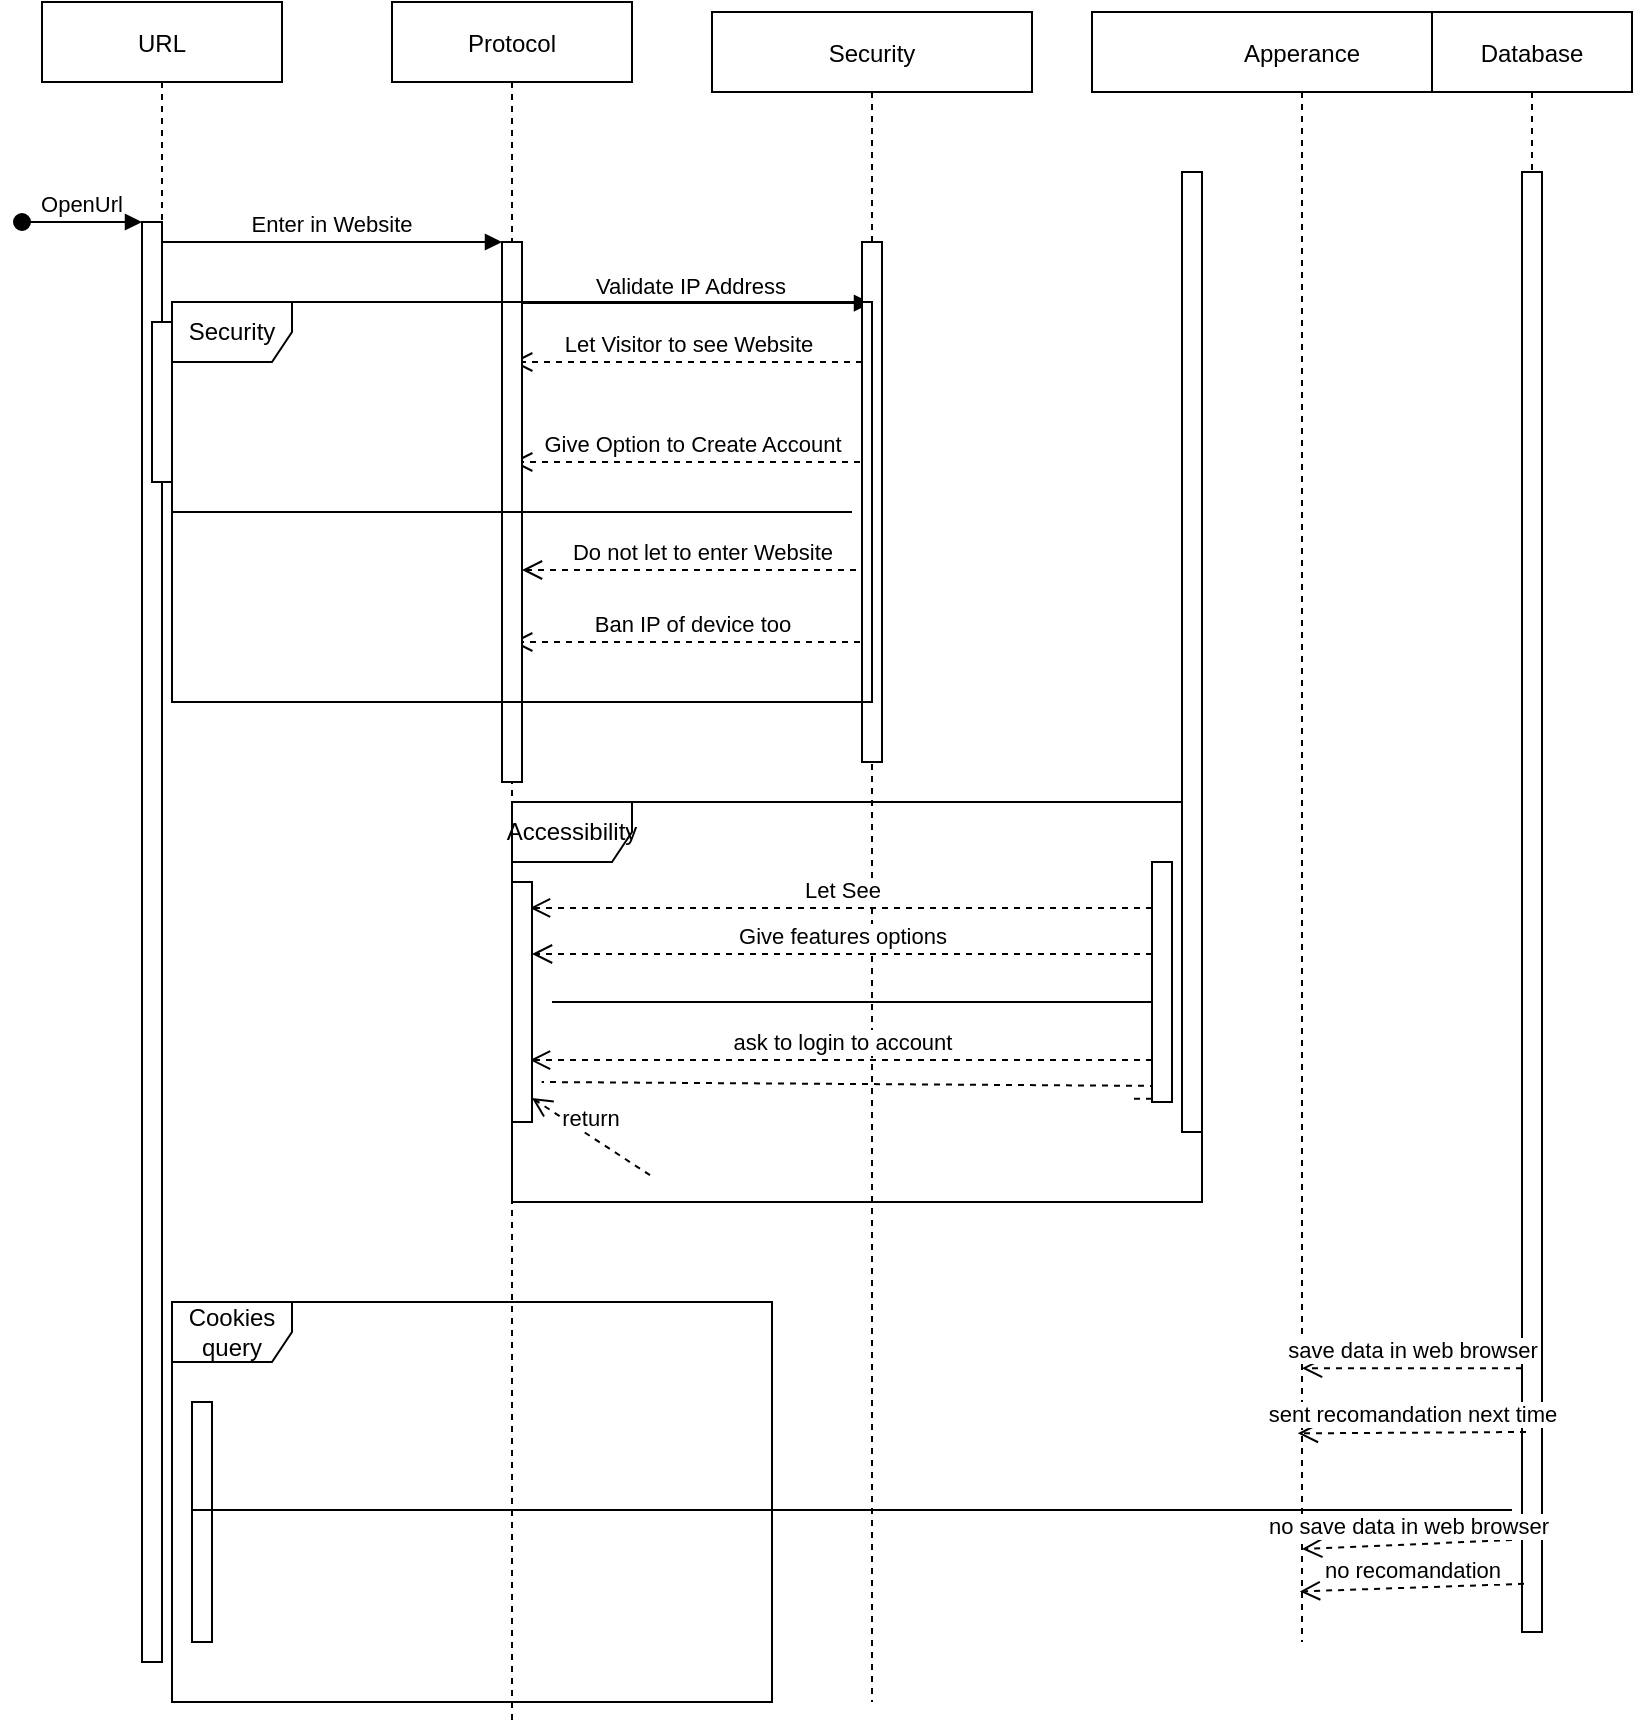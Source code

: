 <mxfile version="20.0.1" type="github">
  <diagram id="kgpKYQtTHZ0yAKxKKP6v" name="Page-1">
    <mxGraphModel dx="1108" dy="486" grid="1" gridSize="10" guides="1" tooltips="1" connect="1" arrows="1" fold="1" page="1" pageScale="1" pageWidth="850" pageHeight="1100" math="0" shadow="0">
      <root>
        <mxCell id="0" />
        <mxCell id="1" parent="0" />
        <mxCell id="3nuBFxr9cyL0pnOWT2aG-1" value="URL" style="shape=umlLifeline;perimeter=lifelinePerimeter;container=0;collapsible=0;recursiveResize=0;rounded=0;shadow=0;strokeWidth=1;" parent="1" vertex="1">
          <mxGeometry x="115" y="40" width="120" height="770" as="geometry" />
        </mxCell>
        <mxCell id="3nuBFxr9cyL0pnOWT2aG-5" value="Protocol" style="shape=umlLifeline;perimeter=lifelinePerimeter;container=0;collapsible=0;recursiveResize=0;rounded=0;shadow=0;strokeWidth=1;size=40;" parent="1" vertex="1">
          <mxGeometry x="290" y="40" width="120" height="860" as="geometry" />
        </mxCell>
        <mxCell id="3nuBFxr9cyL0pnOWT2aG-8" value="Enter in Website" style="verticalAlign=bottom;endArrow=block;entryX=0;entryY=0;shadow=0;strokeWidth=1;" parent="1" source="3nuBFxr9cyL0pnOWT2aG-2" target="3nuBFxr9cyL0pnOWT2aG-6" edge="1">
          <mxGeometry relative="1" as="geometry">
            <mxPoint x="275" y="160" as="sourcePoint" />
          </mxGeometry>
        </mxCell>
        <mxCell id="gt3Rvf4ASUuB0fAn32Kk-1" value="Security" style="shape=umlLifeline;perimeter=lifelinePerimeter;container=0;collapsible=0;recursiveResize=0;rounded=0;shadow=0;strokeWidth=1;" vertex="1" parent="1">
          <mxGeometry x="450" y="45" width="160" height="845" as="geometry" />
        </mxCell>
        <mxCell id="gt3Rvf4ASUuB0fAn32Kk-3" value="Apperance" style="shape=umlLifeline;perimeter=lifelinePerimeter;container=0;collapsible=0;recursiveResize=0;rounded=0;shadow=0;strokeWidth=1;" vertex="1" parent="1">
          <mxGeometry x="640" y="45" width="210" height="815" as="geometry" />
        </mxCell>
        <mxCell id="gt3Rvf4ASUuB0fAn32Kk-5" value="Database" style="shape=umlLifeline;perimeter=lifelinePerimeter;container=1;collapsible=0;recursiveResize=0;rounded=0;shadow=0;strokeWidth=1;" vertex="1" parent="1">
          <mxGeometry x="810" y="45" width="100" height="810" as="geometry" />
        </mxCell>
        <mxCell id="gt3Rvf4ASUuB0fAn32Kk-6" value="" style="points=[];perimeter=orthogonalPerimeter;rounded=0;shadow=0;strokeWidth=1;" vertex="1" parent="gt3Rvf4ASUuB0fAn32Kk-5">
          <mxGeometry x="45" y="80" width="10" height="730" as="geometry" />
        </mxCell>
        <mxCell id="gt3Rvf4ASUuB0fAn32Kk-8" value="Validate IP Address" style="html=1;verticalAlign=bottom;endArrow=block;rounded=0;exitX=0.2;exitY=0.113;exitDx=0;exitDy=0;exitPerimeter=0;" edge="1" parent="1" source="3nuBFxr9cyL0pnOWT2aG-6" target="gt3Rvf4ASUuB0fAn32Kk-1">
          <mxGeometry width="80" relative="1" as="geometry">
            <mxPoint x="470" y="280" as="sourcePoint" />
            <mxPoint x="550" y="280" as="targetPoint" />
          </mxGeometry>
        </mxCell>
        <mxCell id="gt3Rvf4ASUuB0fAn32Kk-10" value="Let Visitor to see Website" style="html=1;verticalAlign=bottom;endArrow=open;dashed=1;endSize=8;rounded=0;entryX=0.486;entryY=0.15;entryDx=0;entryDy=0;entryPerimeter=0;" edge="1" parent="1" source="gt3Rvf4ASUuB0fAn32Kk-2" target="gt3Rvf4ASUuB0fAn32Kk-7">
          <mxGeometry relative="1" as="geometry">
            <mxPoint x="550" y="480" as="sourcePoint" />
            <mxPoint x="470" y="480" as="targetPoint" />
          </mxGeometry>
        </mxCell>
        <mxCell id="gt3Rvf4ASUuB0fAn32Kk-11" value="Give Option to Create Account" style="html=1;verticalAlign=bottom;endArrow=open;dashed=1;endSize=8;rounded=0;entryX=0.486;entryY=0.4;entryDx=0;entryDy=0;entryPerimeter=0;" edge="1" parent="1" target="gt3Rvf4ASUuB0fAn32Kk-7">
          <mxGeometry relative="1" as="geometry">
            <mxPoint x="530" y="270" as="sourcePoint" />
            <mxPoint x="470" y="280" as="targetPoint" />
          </mxGeometry>
        </mxCell>
        <mxCell id="gt3Rvf4ASUuB0fAn32Kk-13" value="Do not let to enter Website" style="html=1;verticalAlign=bottom;endArrow=open;dashed=1;endSize=8;rounded=0;exitX=0.9;exitY=0.631;exitDx=0;exitDy=0;exitPerimeter=0;" edge="1" parent="1" source="gt3Rvf4ASUuB0fAn32Kk-2">
          <mxGeometry relative="1" as="geometry">
            <mxPoint x="550" y="280" as="sourcePoint" />
            <mxPoint x="355" y="324" as="targetPoint" />
          </mxGeometry>
        </mxCell>
        <mxCell id="gt3Rvf4ASUuB0fAn32Kk-14" value="Ban IP of device too" style="html=1;verticalAlign=bottom;endArrow=open;dashed=1;endSize=8;rounded=0;exitX=0.5;exitY=0.769;exitDx=0;exitDy=0;exitPerimeter=0;entryX=0.486;entryY=0.85;entryDx=0;entryDy=0;entryPerimeter=0;" edge="1" parent="1" source="gt3Rvf4ASUuB0fAn32Kk-2" target="gt3Rvf4ASUuB0fAn32Kk-7">
          <mxGeometry relative="1" as="geometry">
            <mxPoint x="550" y="280" as="sourcePoint" />
            <mxPoint x="470" y="280" as="targetPoint" />
          </mxGeometry>
        </mxCell>
        <mxCell id="gt3Rvf4ASUuB0fAn32Kk-20" value="Let See" style="html=1;verticalAlign=bottom;endArrow=open;dashed=1;endSize=8;rounded=0;entryX=0.9;entryY=0.108;entryDx=0;entryDy=0;entryPerimeter=0;" edge="1" parent="1" source="gt3Rvf4ASUuB0fAn32Kk-19" target="gt3Rvf4ASUuB0fAn32Kk-18">
          <mxGeometry relative="1" as="geometry">
            <mxPoint x="550" y="500" as="sourcePoint" />
            <mxPoint x="470" y="500" as="targetPoint" />
          </mxGeometry>
        </mxCell>
        <mxCell id="gt3Rvf4ASUuB0fAn32Kk-21" value="Give features options" style="html=1;verticalAlign=bottom;endArrow=open;dashed=1;endSize=8;rounded=0;entryX=1;entryY=0.3;entryDx=0;entryDy=0;entryPerimeter=0;" edge="1" parent="1" target="gt3Rvf4ASUuB0fAn32Kk-18">
          <mxGeometry relative="1" as="geometry">
            <mxPoint x="670" y="516" as="sourcePoint" />
            <mxPoint x="470" y="500" as="targetPoint" />
          </mxGeometry>
        </mxCell>
        <mxCell id="gt3Rvf4ASUuB0fAn32Kk-23" value="ask to login to account" style="html=1;verticalAlign=bottom;endArrow=open;dashed=1;endSize=8;rounded=0;entryX=0.9;entryY=0.742;entryDx=0;entryDy=0;entryPerimeter=0;startArrow=none;" edge="1" parent="1" source="gt3Rvf4ASUuB0fAn32Kk-19" target="gt3Rvf4ASUuB0fAn32Kk-18">
          <mxGeometry relative="1" as="geometry">
            <mxPoint x="550" y="500" as="sourcePoint" />
            <mxPoint x="470" y="500" as="targetPoint" />
          </mxGeometry>
        </mxCell>
        <mxCell id="gt3Rvf4ASUuB0fAn32Kk-24" value="return" style="html=1;verticalAlign=bottom;endArrow=open;dashed=1;endSize=8;rounded=0;entryX=1;entryY=0.9;entryDx=0;entryDy=0;entryPerimeter=0;exitX=0.2;exitY=0.933;exitDx=0;exitDy=0;exitPerimeter=0;startArrow=none;" edge="1" parent="1" source="gt3Rvf4ASUuB0fAn32Kk-16" target="gt3Rvf4ASUuB0fAn32Kk-18">
          <mxGeometry relative="1" as="geometry">
            <mxPoint x="550" y="500" as="sourcePoint" />
            <mxPoint x="470" y="500" as="targetPoint" />
          </mxGeometry>
        </mxCell>
        <mxCell id="gt3Rvf4ASUuB0fAn32Kk-28" value="save data in web browser" style="html=1;verticalAlign=bottom;endArrow=open;dashed=1;endSize=8;rounded=0;entryX=0.5;entryY=0.832;entryDx=0;entryDy=0;entryPerimeter=0;" edge="1" parent="1" source="gt3Rvf4ASUuB0fAn32Kk-6" target="gt3Rvf4ASUuB0fAn32Kk-3">
          <mxGeometry relative="1" as="geometry">
            <mxPoint x="550" y="890" as="sourcePoint" />
            <mxPoint x="470" y="890" as="targetPoint" />
          </mxGeometry>
        </mxCell>
        <mxCell id="gt3Rvf4ASUuB0fAn32Kk-29" value="sent recomandation next time" style="html=1;verticalAlign=bottom;endArrow=open;dashed=1;endSize=8;rounded=0;exitX=0.2;exitY=0.863;exitDx=0;exitDy=0;exitPerimeter=0;entryX=0.49;entryY=0.872;entryDx=0;entryDy=0;entryPerimeter=0;" edge="1" parent="1" source="gt3Rvf4ASUuB0fAn32Kk-6" target="gt3Rvf4ASUuB0fAn32Kk-3">
          <mxGeometry relative="1" as="geometry">
            <mxPoint x="550" y="890" as="sourcePoint" />
            <mxPoint x="470" y="890" as="targetPoint" />
          </mxGeometry>
        </mxCell>
        <mxCell id="gt3Rvf4ASUuB0fAn32Kk-31" value="no save data in web browser" style="html=1;verticalAlign=bottom;endArrow=open;dashed=1;endSize=8;rounded=0;exitX=-0.5;exitY=0.937;exitDx=0;exitDy=0;exitPerimeter=0;entryX=0.5;entryY=0.943;entryDx=0;entryDy=0;entryPerimeter=0;" edge="1" parent="1" source="gt3Rvf4ASUuB0fAn32Kk-6" target="gt3Rvf4ASUuB0fAn32Kk-3">
          <mxGeometry relative="1" as="geometry">
            <mxPoint x="550" y="890" as="sourcePoint" />
            <mxPoint x="470" y="890" as="targetPoint" />
          </mxGeometry>
        </mxCell>
        <mxCell id="gt3Rvf4ASUuB0fAn32Kk-32" value="no recomandation" style="html=1;verticalAlign=bottom;endArrow=open;dashed=1;endSize=8;rounded=0;exitX=0.1;exitY=0.967;exitDx=0;exitDy=0;exitPerimeter=0;entryX=0.495;entryY=0.969;entryDx=0;entryDy=0;entryPerimeter=0;" edge="1" parent="1" source="gt3Rvf4ASUuB0fAn32Kk-6" target="gt3Rvf4ASUuB0fAn32Kk-3">
          <mxGeometry relative="1" as="geometry">
            <mxPoint x="550" y="890" as="sourcePoint" />
            <mxPoint x="690" y="870" as="targetPoint" />
          </mxGeometry>
        </mxCell>
        <mxCell id="gt3Rvf4ASUuB0fAn32Kk-2" value="" style="points=[];perimeter=orthogonalPerimeter;rounded=0;shadow=0;strokeWidth=1;" vertex="1" parent="1">
          <mxGeometry x="525" y="160" width="10" height="260" as="geometry" />
        </mxCell>
        <mxCell id="gt3Rvf4ASUuB0fAn32Kk-18" value="" style="html=1;points=[];perimeter=orthogonalPerimeter;" vertex="1" parent="1">
          <mxGeometry x="350" y="480" width="10" height="120" as="geometry" />
        </mxCell>
        <mxCell id="gt3Rvf4ASUuB0fAn32Kk-22" value="" style="line;strokeWidth=1;fillColor=none;align=left;verticalAlign=middle;spacingTop=-1;spacingLeft=3;spacingRight=3;rotatable=0;labelPosition=right;points=[];portConstraint=eastwest;" vertex="1" parent="1">
          <mxGeometry x="370" y="536" width="310" height="8" as="geometry" />
        </mxCell>
        <mxCell id="3nuBFxr9cyL0pnOWT2aG-6" value="" style="points=[];perimeter=orthogonalPerimeter;rounded=0;shadow=0;strokeWidth=1;" parent="1" vertex="1">
          <mxGeometry x="345" y="160" width="10" height="270" as="geometry" />
        </mxCell>
        <mxCell id="gt3Rvf4ASUuB0fAn32Kk-7" value="Security" style="shape=umlFrame;whiteSpace=wrap;html=1;" vertex="1" parent="1">
          <mxGeometry x="180" y="190" width="350" height="200" as="geometry" />
        </mxCell>
        <mxCell id="gt3Rvf4ASUuB0fAn32Kk-12" value="" style="line;strokeWidth=1;fillColor=none;align=left;verticalAlign=middle;spacingTop=-1;spacingLeft=3;spacingRight=3;rotatable=0;labelPosition=right;points=[];portConstraint=eastwest;" vertex="1" parent="1">
          <mxGeometry x="180" y="291" width="340" height="8" as="geometry" />
        </mxCell>
        <mxCell id="3nuBFxr9cyL0pnOWT2aG-2" value="" style="points=[];perimeter=orthogonalPerimeter;rounded=0;shadow=0;strokeWidth=1;" parent="1" vertex="1">
          <mxGeometry x="165" y="150" width="10" height="720" as="geometry" />
        </mxCell>
        <mxCell id="3nuBFxr9cyL0pnOWT2aG-3" value="OpenUrl" style="verticalAlign=bottom;startArrow=oval;endArrow=block;startSize=8;shadow=0;strokeWidth=1;" parent="1" target="3nuBFxr9cyL0pnOWT2aG-2" edge="1">
          <mxGeometry relative="1" as="geometry">
            <mxPoint x="105" y="150" as="sourcePoint" />
          </mxGeometry>
        </mxCell>
        <mxCell id="3nuBFxr9cyL0pnOWT2aG-4" value="" style="points=[];perimeter=orthogonalPerimeter;rounded=0;shadow=0;strokeWidth=1;" parent="1" vertex="1">
          <mxGeometry x="170" y="200" width="10" height="80" as="geometry" />
        </mxCell>
        <mxCell id="gt3Rvf4ASUuB0fAn32Kk-17" value="Cookies query" style="shape=umlFrame;whiteSpace=wrap;html=1;" vertex="1" parent="1">
          <mxGeometry x="180" y="690" width="300" height="200" as="geometry" />
        </mxCell>
        <mxCell id="gt3Rvf4ASUuB0fAn32Kk-27" value="" style="html=1;points=[];perimeter=orthogonalPerimeter;" vertex="1" parent="1">
          <mxGeometry x="190" y="740" width="10" height="120" as="geometry" />
        </mxCell>
        <mxCell id="gt3Rvf4ASUuB0fAn32Kk-16" value="Accessibility" style="shape=umlFrame;whiteSpace=wrap;html=1;" vertex="1" parent="1">
          <mxGeometry x="350" y="440" width="345" height="200" as="geometry" />
        </mxCell>
        <mxCell id="gt3Rvf4ASUuB0fAn32Kk-36" value="" style="html=1;verticalAlign=bottom;endArrow=none;dashed=1;endSize=8;rounded=0;entryX=0.9;entryY=0.742;entryDx=0;entryDy=0;entryPerimeter=0;" edge="1" parent="1" source="gt3Rvf4ASUuB0fAn32Kk-19" target="gt3Rvf4ASUuB0fAn32Kk-16">
          <mxGeometry relative="1" as="geometry">
            <mxPoint x="670" y="569.04" as="sourcePoint" />
            <mxPoint x="359" y="569.04" as="targetPoint" />
          </mxGeometry>
        </mxCell>
        <mxCell id="gt3Rvf4ASUuB0fAn32Kk-34" value="" style="html=1;verticalAlign=bottom;endArrow=none;dashed=1;endSize=8;rounded=0;entryX=0.043;entryY=0.7;entryDx=0;entryDy=0;entryPerimeter=0;exitX=0.2;exitY=0.933;exitDx=0;exitDy=0;exitPerimeter=0;" edge="1" parent="1" source="gt3Rvf4ASUuB0fAn32Kk-19" target="gt3Rvf4ASUuB0fAn32Kk-16">
          <mxGeometry relative="1" as="geometry">
            <mxPoint x="677" y="556.96" as="sourcePoint" />
            <mxPoint x="360" y="588" as="targetPoint" />
          </mxGeometry>
        </mxCell>
        <mxCell id="gt3Rvf4ASUuB0fAn32Kk-4" value="" style="points=[];perimeter=orthogonalPerimeter;rounded=0;shadow=0;strokeWidth=1;" vertex="1" parent="1">
          <mxGeometry x="685" y="125" width="10" height="480" as="geometry" />
        </mxCell>
        <mxCell id="gt3Rvf4ASUuB0fAn32Kk-19" value="" style="html=1;points=[];perimeter=orthogonalPerimeter;" vertex="1" parent="1">
          <mxGeometry x="670" y="470" width="10" height="120" as="geometry" />
        </mxCell>
        <mxCell id="gt3Rvf4ASUuB0fAn32Kk-30" value="" style="line;strokeWidth=1;fillColor=none;align=left;verticalAlign=middle;spacingTop=-1;spacingLeft=3;spacingRight=3;rotatable=0;labelPosition=right;points=[];portConstraint=eastwest;" vertex="1" parent="1">
          <mxGeometry x="190" y="790" width="660" height="8" as="geometry" />
        </mxCell>
      </root>
    </mxGraphModel>
  </diagram>
</mxfile>
